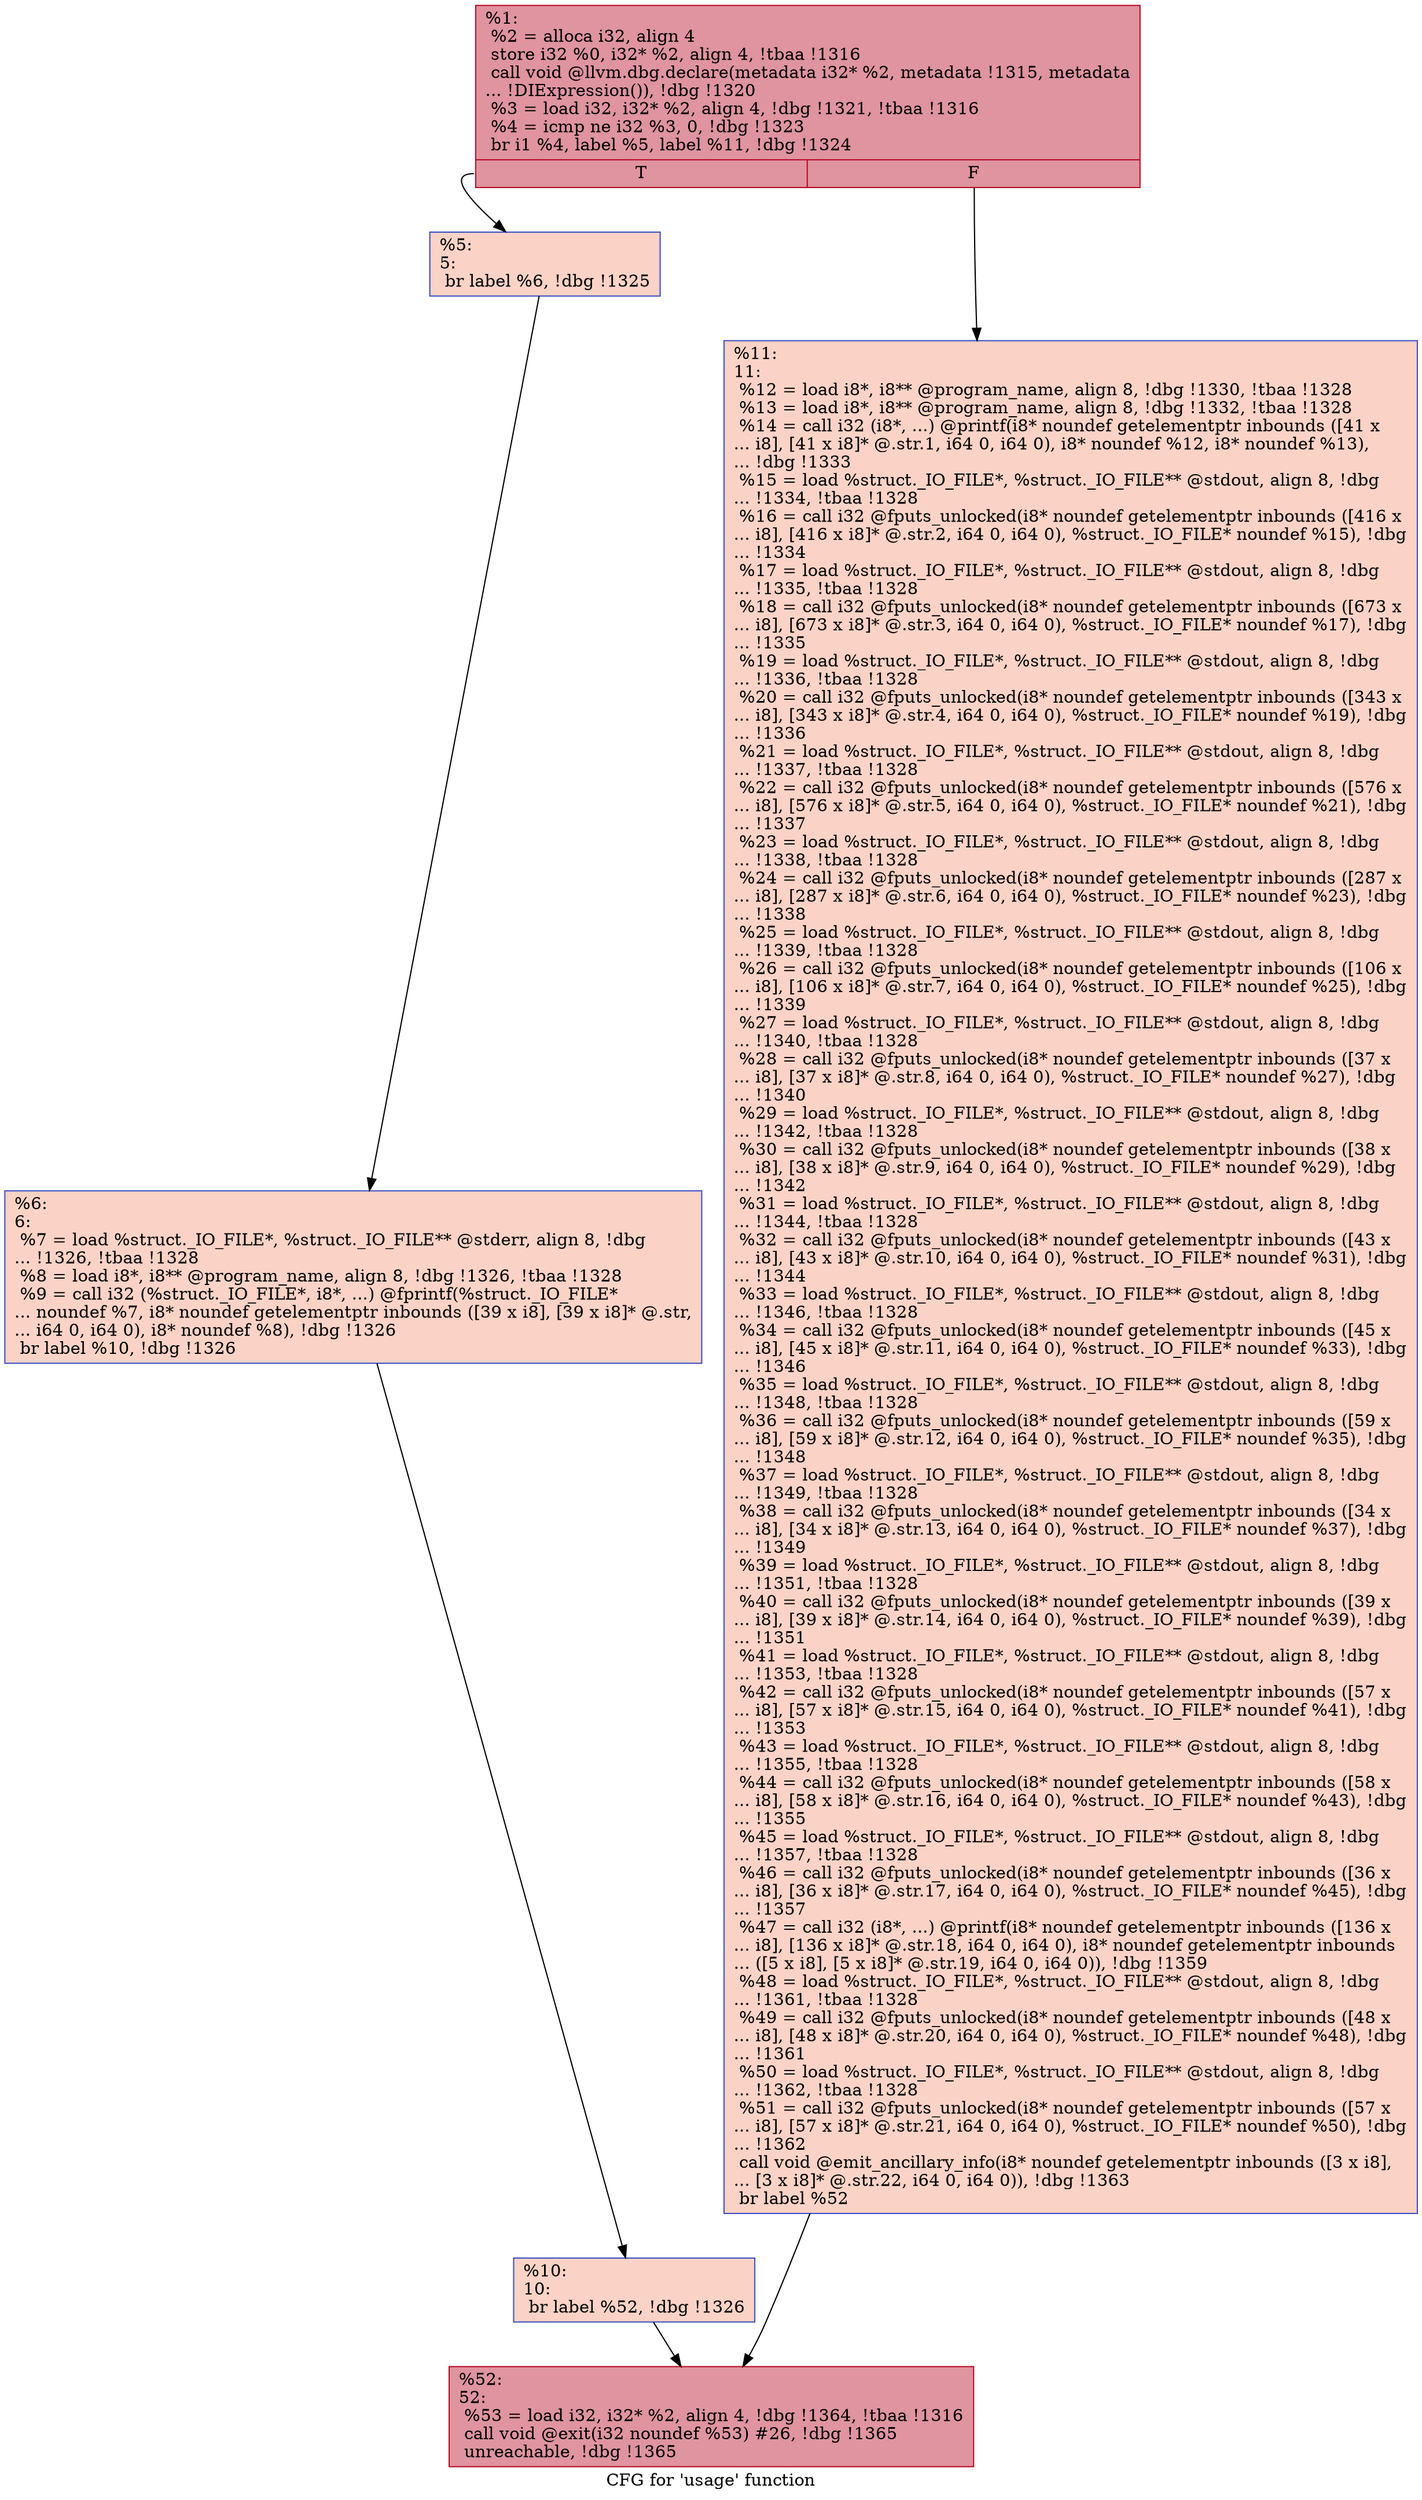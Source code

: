 digraph "CFG for 'usage' function" {
	label="CFG for 'usage' function";

	Node0xe83430 [shape=record,color="#b70d28ff", style=filled, fillcolor="#b70d2870",label="{%1:\l  %2 = alloca i32, align 4\l  store i32 %0, i32* %2, align 4, !tbaa !1316\l  call void @llvm.dbg.declare(metadata i32* %2, metadata !1315, metadata\l... !DIExpression()), !dbg !1320\l  %3 = load i32, i32* %2, align 4, !dbg !1321, !tbaa !1316\l  %4 = icmp ne i32 %3, 0, !dbg !1323\l  br i1 %4, label %5, label %11, !dbg !1324\l|{<s0>T|<s1>F}}"];
	Node0xe83430:s0 -> Node0xe9de20;
	Node0xe83430:s1 -> Node0xee5480;
	Node0xe9de20 [shape=record,color="#3d50c3ff", style=filled, fillcolor="#f59c7d70",label="{%5:\l5:                                                \l  br label %6, !dbg !1325\l}"];
	Node0xe9de20 -> Node0xee53e0;
	Node0xee53e0 [shape=record,color="#3d50c3ff", style=filled, fillcolor="#f59c7d70",label="{%6:\l6:                                                \l  %7 = load %struct._IO_FILE*, %struct._IO_FILE** @stderr, align 8, !dbg\l... !1326, !tbaa !1328\l  %8 = load i8*, i8** @program_name, align 8, !dbg !1326, !tbaa !1328\l  %9 = call i32 (%struct._IO_FILE*, i8*, ...) @fprintf(%struct._IO_FILE*\l... noundef %7, i8* noundef getelementptr inbounds ([39 x i8], [39 x i8]* @.str,\l... i64 0, i64 0), i8* noundef %8), !dbg !1326\l  br label %10, !dbg !1326\l}"];
	Node0xee53e0 -> Node0xee5430;
	Node0xee5430 [shape=record,color="#3d50c3ff", style=filled, fillcolor="#f59c7d70",label="{%10:\l10:                                               \l  br label %52, !dbg !1326\l}"];
	Node0xee5430 -> Node0xee54d0;
	Node0xee5480 [shape=record,color="#3d50c3ff", style=filled, fillcolor="#f59c7d70",label="{%11:\l11:                                               \l  %12 = load i8*, i8** @program_name, align 8, !dbg !1330, !tbaa !1328\l  %13 = load i8*, i8** @program_name, align 8, !dbg !1332, !tbaa !1328\l  %14 = call i32 (i8*, ...) @printf(i8* noundef getelementptr inbounds ([41 x\l... i8], [41 x i8]* @.str.1, i64 0, i64 0), i8* noundef %12, i8* noundef %13),\l... !dbg !1333\l  %15 = load %struct._IO_FILE*, %struct._IO_FILE** @stdout, align 8, !dbg\l... !1334, !tbaa !1328\l  %16 = call i32 @fputs_unlocked(i8* noundef getelementptr inbounds ([416 x\l... i8], [416 x i8]* @.str.2, i64 0, i64 0), %struct._IO_FILE* noundef %15), !dbg\l... !1334\l  %17 = load %struct._IO_FILE*, %struct._IO_FILE** @stdout, align 8, !dbg\l... !1335, !tbaa !1328\l  %18 = call i32 @fputs_unlocked(i8* noundef getelementptr inbounds ([673 x\l... i8], [673 x i8]* @.str.3, i64 0, i64 0), %struct._IO_FILE* noundef %17), !dbg\l... !1335\l  %19 = load %struct._IO_FILE*, %struct._IO_FILE** @stdout, align 8, !dbg\l... !1336, !tbaa !1328\l  %20 = call i32 @fputs_unlocked(i8* noundef getelementptr inbounds ([343 x\l... i8], [343 x i8]* @.str.4, i64 0, i64 0), %struct._IO_FILE* noundef %19), !dbg\l... !1336\l  %21 = load %struct._IO_FILE*, %struct._IO_FILE** @stdout, align 8, !dbg\l... !1337, !tbaa !1328\l  %22 = call i32 @fputs_unlocked(i8* noundef getelementptr inbounds ([576 x\l... i8], [576 x i8]* @.str.5, i64 0, i64 0), %struct._IO_FILE* noundef %21), !dbg\l... !1337\l  %23 = load %struct._IO_FILE*, %struct._IO_FILE** @stdout, align 8, !dbg\l... !1338, !tbaa !1328\l  %24 = call i32 @fputs_unlocked(i8* noundef getelementptr inbounds ([287 x\l... i8], [287 x i8]* @.str.6, i64 0, i64 0), %struct._IO_FILE* noundef %23), !dbg\l... !1338\l  %25 = load %struct._IO_FILE*, %struct._IO_FILE** @stdout, align 8, !dbg\l... !1339, !tbaa !1328\l  %26 = call i32 @fputs_unlocked(i8* noundef getelementptr inbounds ([106 x\l... i8], [106 x i8]* @.str.7, i64 0, i64 0), %struct._IO_FILE* noundef %25), !dbg\l... !1339\l  %27 = load %struct._IO_FILE*, %struct._IO_FILE** @stdout, align 8, !dbg\l... !1340, !tbaa !1328\l  %28 = call i32 @fputs_unlocked(i8* noundef getelementptr inbounds ([37 x\l... i8], [37 x i8]* @.str.8, i64 0, i64 0), %struct._IO_FILE* noundef %27), !dbg\l... !1340\l  %29 = load %struct._IO_FILE*, %struct._IO_FILE** @stdout, align 8, !dbg\l... !1342, !tbaa !1328\l  %30 = call i32 @fputs_unlocked(i8* noundef getelementptr inbounds ([38 x\l... i8], [38 x i8]* @.str.9, i64 0, i64 0), %struct._IO_FILE* noundef %29), !dbg\l... !1342\l  %31 = load %struct._IO_FILE*, %struct._IO_FILE** @stdout, align 8, !dbg\l... !1344, !tbaa !1328\l  %32 = call i32 @fputs_unlocked(i8* noundef getelementptr inbounds ([43 x\l... i8], [43 x i8]* @.str.10, i64 0, i64 0), %struct._IO_FILE* noundef %31), !dbg\l... !1344\l  %33 = load %struct._IO_FILE*, %struct._IO_FILE** @stdout, align 8, !dbg\l... !1346, !tbaa !1328\l  %34 = call i32 @fputs_unlocked(i8* noundef getelementptr inbounds ([45 x\l... i8], [45 x i8]* @.str.11, i64 0, i64 0), %struct._IO_FILE* noundef %33), !dbg\l... !1346\l  %35 = load %struct._IO_FILE*, %struct._IO_FILE** @stdout, align 8, !dbg\l... !1348, !tbaa !1328\l  %36 = call i32 @fputs_unlocked(i8* noundef getelementptr inbounds ([59 x\l... i8], [59 x i8]* @.str.12, i64 0, i64 0), %struct._IO_FILE* noundef %35), !dbg\l... !1348\l  %37 = load %struct._IO_FILE*, %struct._IO_FILE** @stdout, align 8, !dbg\l... !1349, !tbaa !1328\l  %38 = call i32 @fputs_unlocked(i8* noundef getelementptr inbounds ([34 x\l... i8], [34 x i8]* @.str.13, i64 0, i64 0), %struct._IO_FILE* noundef %37), !dbg\l... !1349\l  %39 = load %struct._IO_FILE*, %struct._IO_FILE** @stdout, align 8, !dbg\l... !1351, !tbaa !1328\l  %40 = call i32 @fputs_unlocked(i8* noundef getelementptr inbounds ([39 x\l... i8], [39 x i8]* @.str.14, i64 0, i64 0), %struct._IO_FILE* noundef %39), !dbg\l... !1351\l  %41 = load %struct._IO_FILE*, %struct._IO_FILE** @stdout, align 8, !dbg\l... !1353, !tbaa !1328\l  %42 = call i32 @fputs_unlocked(i8* noundef getelementptr inbounds ([57 x\l... i8], [57 x i8]* @.str.15, i64 0, i64 0), %struct._IO_FILE* noundef %41), !dbg\l... !1353\l  %43 = load %struct._IO_FILE*, %struct._IO_FILE** @stdout, align 8, !dbg\l... !1355, !tbaa !1328\l  %44 = call i32 @fputs_unlocked(i8* noundef getelementptr inbounds ([58 x\l... i8], [58 x i8]* @.str.16, i64 0, i64 0), %struct._IO_FILE* noundef %43), !dbg\l... !1355\l  %45 = load %struct._IO_FILE*, %struct._IO_FILE** @stdout, align 8, !dbg\l... !1357, !tbaa !1328\l  %46 = call i32 @fputs_unlocked(i8* noundef getelementptr inbounds ([36 x\l... i8], [36 x i8]* @.str.17, i64 0, i64 0), %struct._IO_FILE* noundef %45), !dbg\l... !1357\l  %47 = call i32 (i8*, ...) @printf(i8* noundef getelementptr inbounds ([136 x\l... i8], [136 x i8]* @.str.18, i64 0, i64 0), i8* noundef getelementptr inbounds\l... ([5 x i8], [5 x i8]* @.str.19, i64 0, i64 0)), !dbg !1359\l  %48 = load %struct._IO_FILE*, %struct._IO_FILE** @stdout, align 8, !dbg\l... !1361, !tbaa !1328\l  %49 = call i32 @fputs_unlocked(i8* noundef getelementptr inbounds ([48 x\l... i8], [48 x i8]* @.str.20, i64 0, i64 0), %struct._IO_FILE* noundef %48), !dbg\l... !1361\l  %50 = load %struct._IO_FILE*, %struct._IO_FILE** @stdout, align 8, !dbg\l... !1362, !tbaa !1328\l  %51 = call i32 @fputs_unlocked(i8* noundef getelementptr inbounds ([57 x\l... i8], [57 x i8]* @.str.21, i64 0, i64 0), %struct._IO_FILE* noundef %50), !dbg\l... !1362\l  call void @emit_ancillary_info(i8* noundef getelementptr inbounds ([3 x i8],\l... [3 x i8]* @.str.22, i64 0, i64 0)), !dbg !1363\l  br label %52\l}"];
	Node0xee5480 -> Node0xee54d0;
	Node0xee54d0 [shape=record,color="#b70d28ff", style=filled, fillcolor="#b70d2870",label="{%52:\l52:                                               \l  %53 = load i32, i32* %2, align 4, !dbg !1364, !tbaa !1316\l  call void @exit(i32 noundef %53) #26, !dbg !1365\l  unreachable, !dbg !1365\l}"];
}
